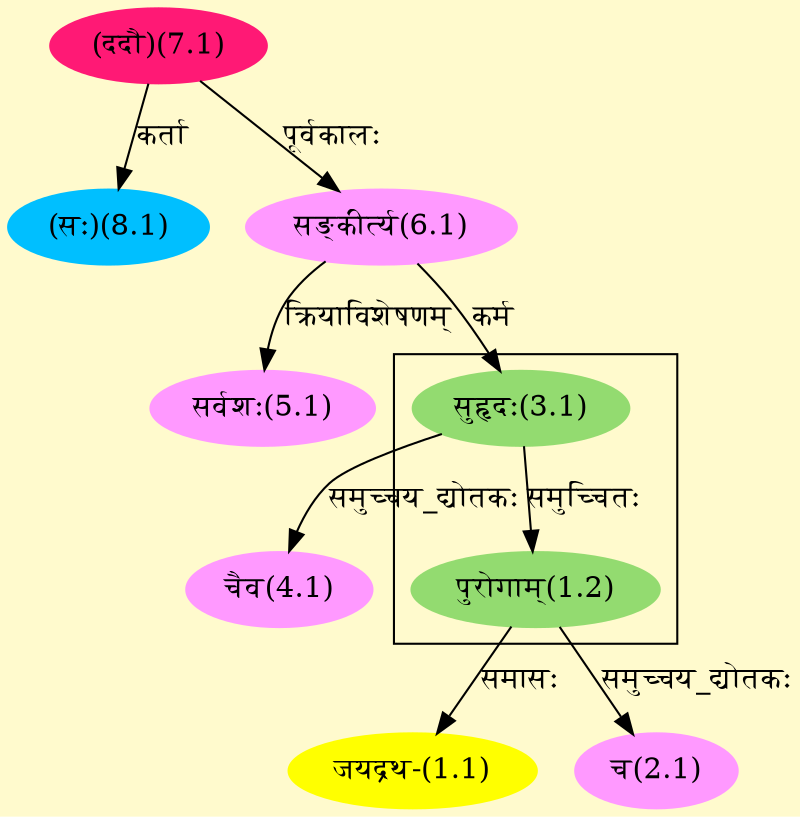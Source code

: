 digraph G{
rankdir=BT;
 compound=true;
 bgcolor="lemonchiffon1";

subgraph cluster_1{
Node1_2 [style=filled, color="#93DB70" label = "पुरोगाम्(1.2)"]
Node3_1 [style=filled, color="#93DB70" label = "सुहृदः(3.1)"]

}
Node1_1 [style=filled, color="#FFFF00" label = "जयद्रथ-(1.1)"]
Node1_2 [style=filled, color="#93DB70" label = "पुरोगाम्(1.2)"]
Node2_1 [style=filled, color="#FF99FF" label = "च(2.1)"]
Node3_1 [style=filled, color="#93DB70" label = "सुहृदः(3.1)"]
Node6_1 [style=filled, color="#FF99FF" label = "सङ्कीर्त्य(6.1)"]
Node4_1 [style=filled, color="#FF99FF" label = "चैव(4.1)"]
Node5_1 [style=filled, color="#FF99FF" label = "सर्वशः(5.1)"]
Node7_1 [style=filled, color="#FF1975" label = "(ददौ)(7.1)"]
Node8_1 [style=filled, color="#00BFFF" label = "(सः)(8.1)"]
/* Start of Relations section */

Node1_1 -> Node1_2 [  label="समासः"  dir="back" ]
Node1_2 -> Node3_1 [  label="समुच्चितः"  dir="back" ]
Node2_1 -> Node1_2 [  label="समुच्चय_द्योतकः"  dir="back" ]
Node3_1 -> Node6_1 [  label="कर्म"  dir="back" ]
Node4_1 -> Node3_1 [  label="समुच्चय_द्योतकः"  dir="back" ]
Node5_1 -> Node6_1 [  label="क्रियाविशेषणम्"  dir="back" ]
Node6_1 -> Node7_1 [  label="पूर्वकालः"  dir="back" ]
Node8_1 -> Node7_1 [  label="कर्ता"  dir="back" ]
}
